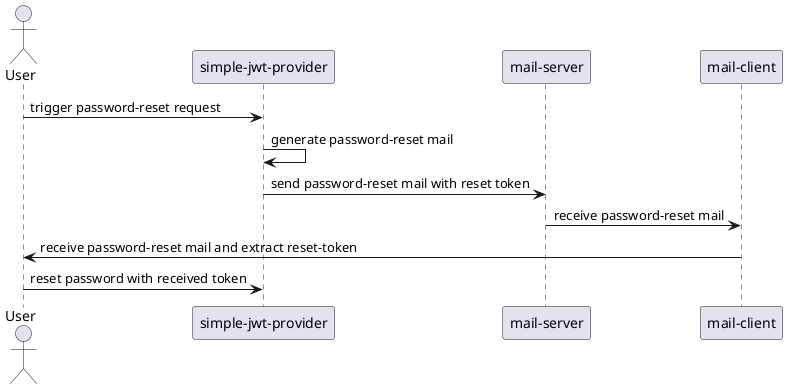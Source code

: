@startuml
actor User as u
participant "simple-jwt-provider" as sjp
participant "mail-server" as ms
participant "mail-client" as mc

u -> sjp: trigger password-reset request
sjp->sjp: generate password-reset mail
sjp->ms: send password-reset mail with reset token
ms->mc: receive password-reset mail
mc->u: receive password-reset mail and extract reset-token

u->sjp: reset password with received token

@enduml
